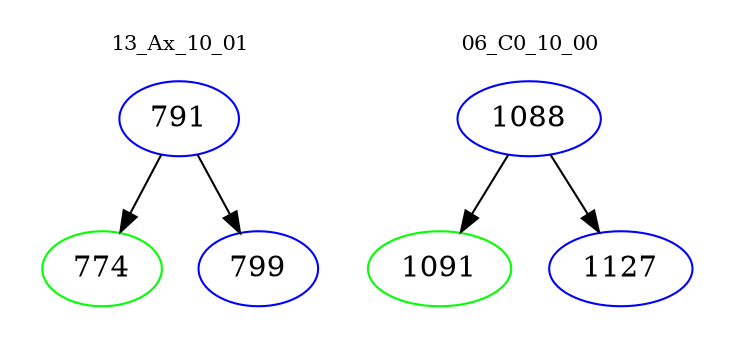 digraph{
subgraph cluster_0 {
color = white
label = "13_Ax_10_01";
fontsize=10;
T0_791 [label="791", color="blue"]
T0_791 -> T0_774 [color="black"]
T0_774 [label="774", color="green"]
T0_791 -> T0_799 [color="black"]
T0_799 [label="799", color="blue"]
}
subgraph cluster_1 {
color = white
label = "06_C0_10_00";
fontsize=10;
T1_1088 [label="1088", color="blue"]
T1_1088 -> T1_1091 [color="black"]
T1_1091 [label="1091", color="green"]
T1_1088 -> T1_1127 [color="black"]
T1_1127 [label="1127", color="blue"]
}
}
